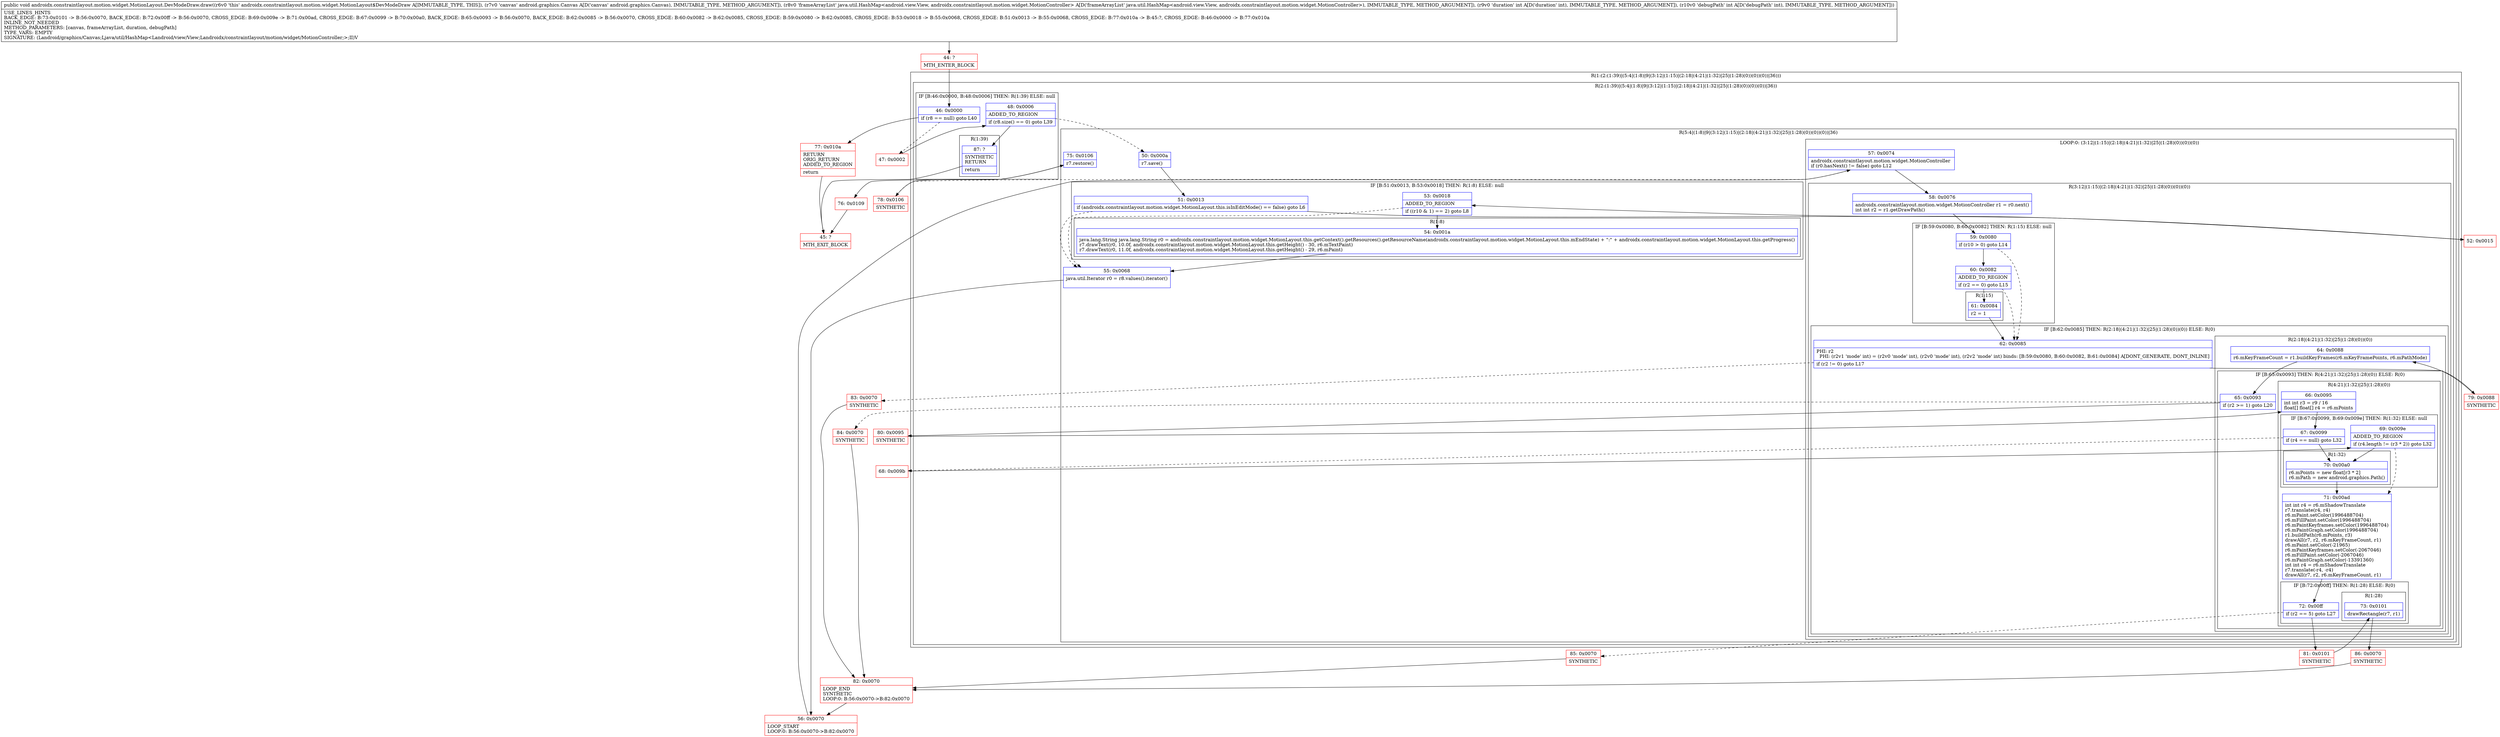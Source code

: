 digraph "CFG forandroidx.constraintlayout.motion.widget.MotionLayout.DevModeDraw.draw(Landroid\/graphics\/Canvas;Ljava\/util\/HashMap;II)V" {
subgraph cluster_Region_1859157457 {
label = "R(1:(2:(1:39)|(5:4|(1:8)|9|(3:12|(1:15)|(2:18|(4:21|(1:32)|25|(1:28)(0))(0))(0))|36)))";
node [shape=record,color=blue];
subgraph cluster_Region_1370291073 {
label = "R(2:(1:39)|(5:4|(1:8)|9|(3:12|(1:15)|(2:18|(4:21|(1:32)|25|(1:28)(0))(0))(0))|36))";
node [shape=record,color=blue];
subgraph cluster_IfRegion_553783498 {
label = "IF [B:46:0x0000, B:48:0x0006] THEN: R(1:39) ELSE: null";
node [shape=record,color=blue];
Node_46 [shape=record,label="{46\:\ 0x0000|if (r8 == null) goto L40\l}"];
Node_48 [shape=record,label="{48\:\ 0x0006|ADDED_TO_REGION\l|if (r8.size() == 0) goto L39\l}"];
subgraph cluster_Region_89119 {
label = "R(1:39)";
node [shape=record,color=blue];
Node_87 [shape=record,label="{87\:\ ?|SYNTHETIC\lRETURN\l|return\l}"];
}
}
subgraph cluster_Region_1834129211 {
label = "R(5:4|(1:8)|9|(3:12|(1:15)|(2:18|(4:21|(1:32)|25|(1:28)(0))(0))(0))|36)";
node [shape=record,color=blue];
Node_50 [shape=record,label="{50\:\ 0x000a|r7.save()\l}"];
subgraph cluster_IfRegion_1528044003 {
label = "IF [B:51:0x0013, B:53:0x0018] THEN: R(1:8) ELSE: null";
node [shape=record,color=blue];
Node_51 [shape=record,label="{51\:\ 0x0013|if (androidx.constraintlayout.motion.widget.MotionLayout.this.isInEditMode() == false) goto L6\l}"];
Node_53 [shape=record,label="{53\:\ 0x0018|ADDED_TO_REGION\l|if ((r10 & 1) == 2) goto L8\l}"];
subgraph cluster_Region_907281113 {
label = "R(1:8)";
node [shape=record,color=blue];
Node_54 [shape=record,label="{54\:\ 0x001a|java.lang.String java.lang.String r0 = androidx.constraintlayout.motion.widget.MotionLayout.this.getContext().getResources().getResourceName(androidx.constraintlayout.motion.widget.MotionLayout.this.mEndState) + \":\" + androidx.constraintlayout.motion.widget.MotionLayout.this.getProgress()\lr7.drawText(r0, 10.0f, androidx.constraintlayout.motion.widget.MotionLayout.this.getHeight() \- 30, r6.mTextPaint)\lr7.drawText(r0, 11.0f, androidx.constraintlayout.motion.widget.MotionLayout.this.getHeight() \- 29, r6.mPaint)\l}"];
}
}
Node_55 [shape=record,label="{55\:\ 0x0068|java.util.Iterator r0 = r8.values().iterator()\l\l}"];
subgraph cluster_LoopRegion_1788990987 {
label = "LOOP:0: (3:12|(1:15)|(2:18|(4:21|(1:32)|25|(1:28)(0))(0))(0))";
node [shape=record,color=blue];
Node_57 [shape=record,label="{57\:\ 0x0074|androidx.constraintlayout.motion.widget.MotionController \lif (r0.hasNext() != false) goto L12\l}"];
subgraph cluster_Region_307121575 {
label = "R(3:12|(1:15)|(2:18|(4:21|(1:32)|25|(1:28)(0))(0))(0))";
node [shape=record,color=blue];
Node_58 [shape=record,label="{58\:\ 0x0076|androidx.constraintlayout.motion.widget.MotionController r1 = r0.next()\lint int r2 = r1.getDrawPath()\l}"];
subgraph cluster_IfRegion_596319263 {
label = "IF [B:59:0x0080, B:60:0x0082] THEN: R(1:15) ELSE: null";
node [shape=record,color=blue];
Node_59 [shape=record,label="{59\:\ 0x0080|if (r10 \> 0) goto L14\l}"];
Node_60 [shape=record,label="{60\:\ 0x0082|ADDED_TO_REGION\l|if (r2 == 0) goto L15\l}"];
subgraph cluster_Region_663057712 {
label = "R(1:15)";
node [shape=record,color=blue];
Node_61 [shape=record,label="{61\:\ 0x0084|r2 = 1\l}"];
}
}
subgraph cluster_IfRegion_486897949 {
label = "IF [B:62:0x0085] THEN: R(2:18|(4:21|(1:32)|25|(1:28)(0))(0)) ELSE: R(0)";
node [shape=record,color=blue];
Node_62 [shape=record,label="{62\:\ 0x0085|PHI: r2 \l  PHI: (r2v1 'mode' int) = (r2v0 'mode' int), (r2v0 'mode' int), (r2v2 'mode' int) binds: [B:59:0x0080, B:60:0x0082, B:61:0x0084] A[DONT_GENERATE, DONT_INLINE]\l|if (r2 != 0) goto L17\l}"];
subgraph cluster_Region_1615503076 {
label = "R(2:18|(4:21|(1:32)|25|(1:28)(0))(0))";
node [shape=record,color=blue];
Node_64 [shape=record,label="{64\:\ 0x0088|r6.mKeyFrameCount = r1.buildKeyFrames(r6.mKeyFramePoints, r6.mPathMode)\l}"];
subgraph cluster_IfRegion_2110143599 {
label = "IF [B:65:0x0093] THEN: R(4:21|(1:32)|25|(1:28)(0)) ELSE: R(0)";
node [shape=record,color=blue];
Node_65 [shape=record,label="{65\:\ 0x0093|if (r2 \>= 1) goto L20\l}"];
subgraph cluster_Region_1902570002 {
label = "R(4:21|(1:32)|25|(1:28)(0))";
node [shape=record,color=blue];
Node_66 [shape=record,label="{66\:\ 0x0095|int int r3 = r9 \/ 16\lfloat[] float[] r4 = r6.mPoints\l}"];
subgraph cluster_IfRegion_1015883287 {
label = "IF [B:67:0x0099, B:69:0x009e] THEN: R(1:32) ELSE: null";
node [shape=record,color=blue];
Node_67 [shape=record,label="{67\:\ 0x0099|if (r4 == null) goto L32\l}"];
Node_69 [shape=record,label="{69\:\ 0x009e|ADDED_TO_REGION\l|if (r4.length != (r3 * 2)) goto L32\l}"];
subgraph cluster_Region_1894011053 {
label = "R(1:32)";
node [shape=record,color=blue];
Node_70 [shape=record,label="{70\:\ 0x00a0|r6.mPoints = new float[r3 * 2]\lr6.mPath = new android.graphics.Path()\l}"];
}
}
Node_71 [shape=record,label="{71\:\ 0x00ad|int int r4 = r6.mShadowTranslate\lr7.translate(r4, r4)\lr6.mPaint.setColor(1996488704)\lr6.mFillPaint.setColor(1996488704)\lr6.mPaintKeyframes.setColor(1996488704)\lr6.mPaintGraph.setColor(1996488704)\lr1.buildPath(r6.mPoints, r3)\ldrawAll(r7, r2, r6.mKeyFrameCount, r1)\lr6.mPaint.setColor(\-21965)\lr6.mPaintKeyframes.setColor(\-2067046)\lr6.mFillPaint.setColor(\-2067046)\lr6.mPaintGraph.setColor(\-13391360)\lint int r4 = r6.mShadowTranslate\lr7.translate(\-r4, \-r4)\ldrawAll(r7, r2, r6.mKeyFrameCount, r1)\l}"];
subgraph cluster_IfRegion_183925701 {
label = "IF [B:72:0x00ff] THEN: R(1:28) ELSE: R(0)";
node [shape=record,color=blue];
Node_72 [shape=record,label="{72\:\ 0x00ff|if (r2 == 5) goto L27\l}"];
subgraph cluster_Region_425211545 {
label = "R(1:28)";
node [shape=record,color=blue];
Node_73 [shape=record,label="{73\:\ 0x0101|drawRectangle(r7, r1)\l}"];
}
subgraph cluster_Region_1652096848 {
label = "R(0)";
node [shape=record,color=blue];
}
}
}
subgraph cluster_Region_101543066 {
label = "R(0)";
node [shape=record,color=blue];
}
}
}
subgraph cluster_Region_847539969 {
label = "R(0)";
node [shape=record,color=blue];
}
}
}
}
Node_75 [shape=record,label="{75\:\ 0x0106|r7.restore()\l}"];
}
}
}
Node_44 [shape=record,color=red,label="{44\:\ ?|MTH_ENTER_BLOCK\l}"];
Node_47 [shape=record,color=red,label="{47\:\ 0x0002}"];
Node_52 [shape=record,color=red,label="{52\:\ 0x0015}"];
Node_56 [shape=record,color=red,label="{56\:\ 0x0070|LOOP_START\lLOOP:0: B:56:0x0070\-\>B:82:0x0070\l}"];
Node_79 [shape=record,color=red,label="{79\:\ 0x0088|SYNTHETIC\l}"];
Node_80 [shape=record,color=red,label="{80\:\ 0x0095|SYNTHETIC\l}"];
Node_68 [shape=record,color=red,label="{68\:\ 0x009b}"];
Node_81 [shape=record,color=red,label="{81\:\ 0x0101|SYNTHETIC\l}"];
Node_86 [shape=record,color=red,label="{86\:\ 0x0070|SYNTHETIC\l}"];
Node_82 [shape=record,color=red,label="{82\:\ 0x0070|LOOP_END\lSYNTHETIC\lLOOP:0: B:56:0x0070\-\>B:82:0x0070\l}"];
Node_85 [shape=record,color=red,label="{85\:\ 0x0070|SYNTHETIC\l}"];
Node_84 [shape=record,color=red,label="{84\:\ 0x0070|SYNTHETIC\l}"];
Node_83 [shape=record,color=red,label="{83\:\ 0x0070|SYNTHETIC\l}"];
Node_78 [shape=record,color=red,label="{78\:\ 0x0106|SYNTHETIC\l}"];
Node_76 [shape=record,color=red,label="{76\:\ 0x0109}"];
Node_45 [shape=record,color=red,label="{45\:\ ?|MTH_EXIT_BLOCK\l}"];
Node_77 [shape=record,color=red,label="{77\:\ 0x010a|RETURN\lORIG_RETURN\lADDED_TO_REGION\l|return\l}"];
MethodNode[shape=record,label="{public void androidx.constraintlayout.motion.widget.MotionLayout.DevModeDraw.draw((r6v0 'this' androidx.constraintlayout.motion.widget.MotionLayout$DevModeDraw A[IMMUTABLE_TYPE, THIS]), (r7v0 'canvas' android.graphics.Canvas A[D('canvas' android.graphics.Canvas), IMMUTABLE_TYPE, METHOD_ARGUMENT]), (r8v0 'frameArrayList' java.util.HashMap\<android.view.View, androidx.constraintlayout.motion.widget.MotionController\> A[D('frameArrayList' java.util.HashMap\<android.view.View, androidx.constraintlayout.motion.widget.MotionController\>), IMMUTABLE_TYPE, METHOD_ARGUMENT]), (r9v0 'duration' int A[D('duration' int), IMMUTABLE_TYPE, METHOD_ARGUMENT]), (r10v0 'debugPath' int A[D('debugPath' int), IMMUTABLE_TYPE, METHOD_ARGUMENT]))  | USE_LINES_HINTS\lBACK_EDGE: B:73:0x0101 \-\> B:56:0x0070, BACK_EDGE: B:72:0x00ff \-\> B:56:0x0070, CROSS_EDGE: B:69:0x009e \-\> B:71:0x00ad, CROSS_EDGE: B:67:0x0099 \-\> B:70:0x00a0, BACK_EDGE: B:65:0x0093 \-\> B:56:0x0070, BACK_EDGE: B:62:0x0085 \-\> B:56:0x0070, CROSS_EDGE: B:60:0x0082 \-\> B:62:0x0085, CROSS_EDGE: B:59:0x0080 \-\> B:62:0x0085, CROSS_EDGE: B:53:0x0018 \-\> B:55:0x0068, CROSS_EDGE: B:51:0x0013 \-\> B:55:0x0068, CROSS_EDGE: B:77:0x010a \-\> B:45:?, CROSS_EDGE: B:46:0x0000 \-\> B:77:0x010a\lINLINE_NOT_NEEDED\lMETHOD_PARAMETERS: [canvas, frameArrayList, duration, debugPath]\lTYPE_VARS: EMPTY\lSIGNATURE: (Landroid\/graphics\/Canvas;Ljava\/util\/HashMap\<Landroid\/view\/View;Landroidx\/constraintlayout\/motion\/widget\/MotionController;\>;II)V\l}"];
MethodNode -> Node_44;Node_46 -> Node_47[style=dashed];
Node_46 -> Node_77;
Node_48 -> Node_50[style=dashed];
Node_48 -> Node_87;
Node_87 -> Node_45;
Node_50 -> Node_51;
Node_51 -> Node_52;
Node_51 -> Node_55[style=dashed];
Node_53 -> Node_54;
Node_53 -> Node_55[style=dashed];
Node_54 -> Node_55;
Node_55 -> Node_56;
Node_57 -> Node_58;
Node_57 -> Node_78[style=dashed];
Node_58 -> Node_59;
Node_59 -> Node_60;
Node_59 -> Node_62[style=dashed];
Node_60 -> Node_61;
Node_60 -> Node_62[style=dashed];
Node_61 -> Node_62;
Node_62 -> Node_79;
Node_62 -> Node_83[style=dashed];
Node_64 -> Node_65;
Node_65 -> Node_80;
Node_65 -> Node_84[style=dashed];
Node_66 -> Node_67;
Node_67 -> Node_68[style=dashed];
Node_67 -> Node_70;
Node_69 -> Node_70;
Node_69 -> Node_71[style=dashed];
Node_70 -> Node_71;
Node_71 -> Node_72;
Node_72 -> Node_81;
Node_72 -> Node_85[style=dashed];
Node_73 -> Node_86;
Node_75 -> Node_76;
Node_44 -> Node_46;
Node_47 -> Node_48;
Node_52 -> Node_53;
Node_56 -> Node_57;
Node_79 -> Node_64;
Node_80 -> Node_66;
Node_68 -> Node_69;
Node_81 -> Node_73;
Node_86 -> Node_82;
Node_82 -> Node_56;
Node_85 -> Node_82;
Node_84 -> Node_82;
Node_83 -> Node_82;
Node_78 -> Node_75;
Node_76 -> Node_45;
Node_77 -> Node_45;
}

